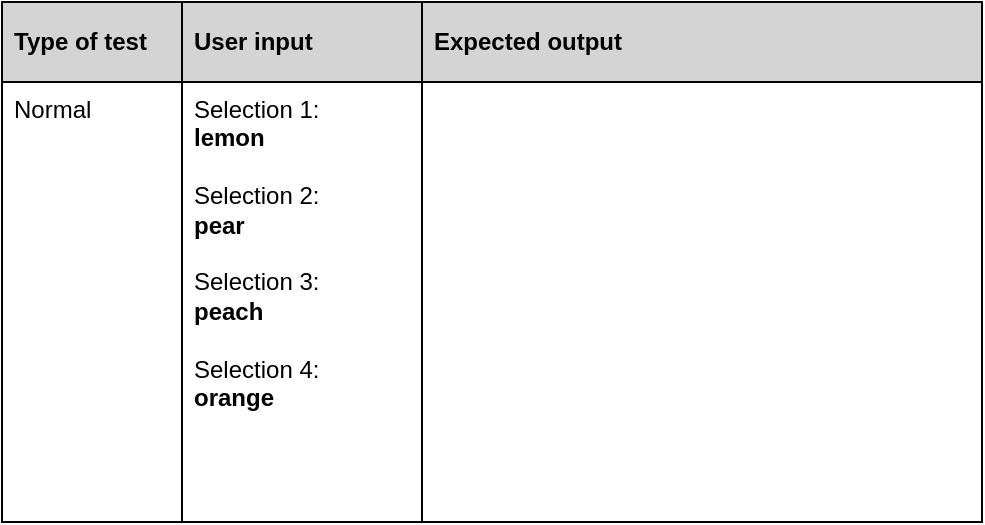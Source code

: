<mxfile version="28.2.8" pages="3">
  <diagram id="rixkyah6m9kLtBdBK0iV" name="tt">
    <mxGraphModel dx="874" dy="682" grid="1" gridSize="10" guides="1" tooltips="1" connect="1" arrows="1" fold="1" page="1" pageScale="1" pageWidth="1169" pageHeight="827" math="0" shadow="0">
      <root>
        <mxCell id="0" />
        <mxCell id="1" parent="0" />
        <mxCell id="edKIq7crGZylfQP5pC1n-1" value="Normal" style="rounded=0;whiteSpace=wrap;html=1;align=left;verticalAlign=top;spacing=2;spacingLeft=4;spacingRight=4;strokeColor=default;" parent="1" vertex="1">
          <mxGeometry x="280" y="240" width="100" height="220" as="geometry" />
        </mxCell>
        <mxCell id="edKIq7crGZylfQP5pC1n-2" value="Selection 1:&lt;div&gt;&lt;b&gt;lemon&lt;/b&gt;&lt;/div&gt;&lt;div&gt;&lt;br&gt;&lt;/div&gt;&lt;div&gt;Selection 2:&lt;div&gt;&lt;b&gt;pear&lt;/b&gt;&lt;/div&gt;&lt;/div&gt;&lt;div&gt;&lt;br&gt;&lt;/div&gt;&lt;div&gt;Selection 3:&lt;div&gt;&lt;b&gt;peach&lt;/b&gt;&lt;/div&gt;&lt;/div&gt;&lt;div&gt;&lt;br&gt;&lt;/div&gt;&lt;div&gt;Selection 4:&lt;div&gt;&lt;b&gt;orange&lt;/b&gt;&lt;/div&gt;&lt;/div&gt;" style="rounded=0;whiteSpace=wrap;html=1;align=left;verticalAlign=top;spacing=2;spacingLeft=4;spacingRight=4;strokeColor=default;" parent="1" vertex="1">
          <mxGeometry x="370" y="240" width="120" height="220" as="geometry" />
        </mxCell>
        <mxCell id="edKIq7crGZylfQP5pC1n-3" value="" style="rounded=0;whiteSpace=wrap;html=1;align=left;verticalAlign=top;spacing=2;spacingLeft=4;spacingRight=4;strokeColor=default;" parent="1" vertex="1">
          <mxGeometry x="490" y="240" width="280" height="220" as="geometry" />
        </mxCell>
        <mxCell id="edKIq7crGZylfQP5pC1n-15" value="&lt;div&gt;Type of test&lt;/div&gt;" style="rounded=0;whiteSpace=wrap;html=1;align=left;verticalAlign=middle;spacing=2;spacingLeft=4;spacingRight=4;strokeColor=default;fillColor=#d4d4d4;fontStyle=1" parent="1" vertex="1">
          <mxGeometry x="280" y="200" width="100" height="40" as="geometry" />
        </mxCell>
        <mxCell id="edKIq7crGZylfQP5pC1n-16" value="User input" style="rounded=0;whiteSpace=wrap;html=1;align=left;verticalAlign=middle;spacing=2;spacingLeft=4;spacingRight=4;strokeColor=default;fillColor=#d4d4d4;fontStyle=1" parent="1" vertex="1">
          <mxGeometry x="370" y="200" width="120" height="40" as="geometry" />
        </mxCell>
        <mxCell id="edKIq7crGZylfQP5pC1n-17" value="&lt;div&gt;Expected output&lt;/div&gt;" style="rounded=0;whiteSpace=wrap;html=1;align=left;verticalAlign=middle;spacing=2;spacingLeft=4;spacingRight=4;strokeColor=default;fillColor=#d4d4d4;fontStyle=1" parent="1" vertex="1">
          <mxGeometry x="490" y="200" width="280" height="40" as="geometry" />
        </mxCell>
      </root>
    </mxGraphModel>
  </diagram>
  <diagram id="UnCF6rD-unlMhEpgZadB" name="fc1">
    <mxGraphModel dx="874" dy="682" grid="1" gridSize="10" guides="1" tooltips="1" connect="1" arrows="1" fold="1" page="1" pageScale="1" pageWidth="1169" pageHeight="827" math="0" shadow="0">
      <root>
        <mxCell id="0" />
        <mxCell id="1" parent="0" />
      </root>
    </mxGraphModel>
  </diagram>
  <diagram id="EeAadzVx2FTEmuIalZis" name="fc2">
    <mxGraphModel dx="874" dy="682" grid="1" gridSize="10" guides="1" tooltips="1" connect="1" arrows="1" fold="1" page="1" pageScale="1" pageWidth="1169" pageHeight="827" math="0" shadow="0">
      <root>
        <mxCell id="0" />
        <mxCell id="1" parent="0" />
      </root>
    </mxGraphModel>
  </diagram>
</mxfile>

